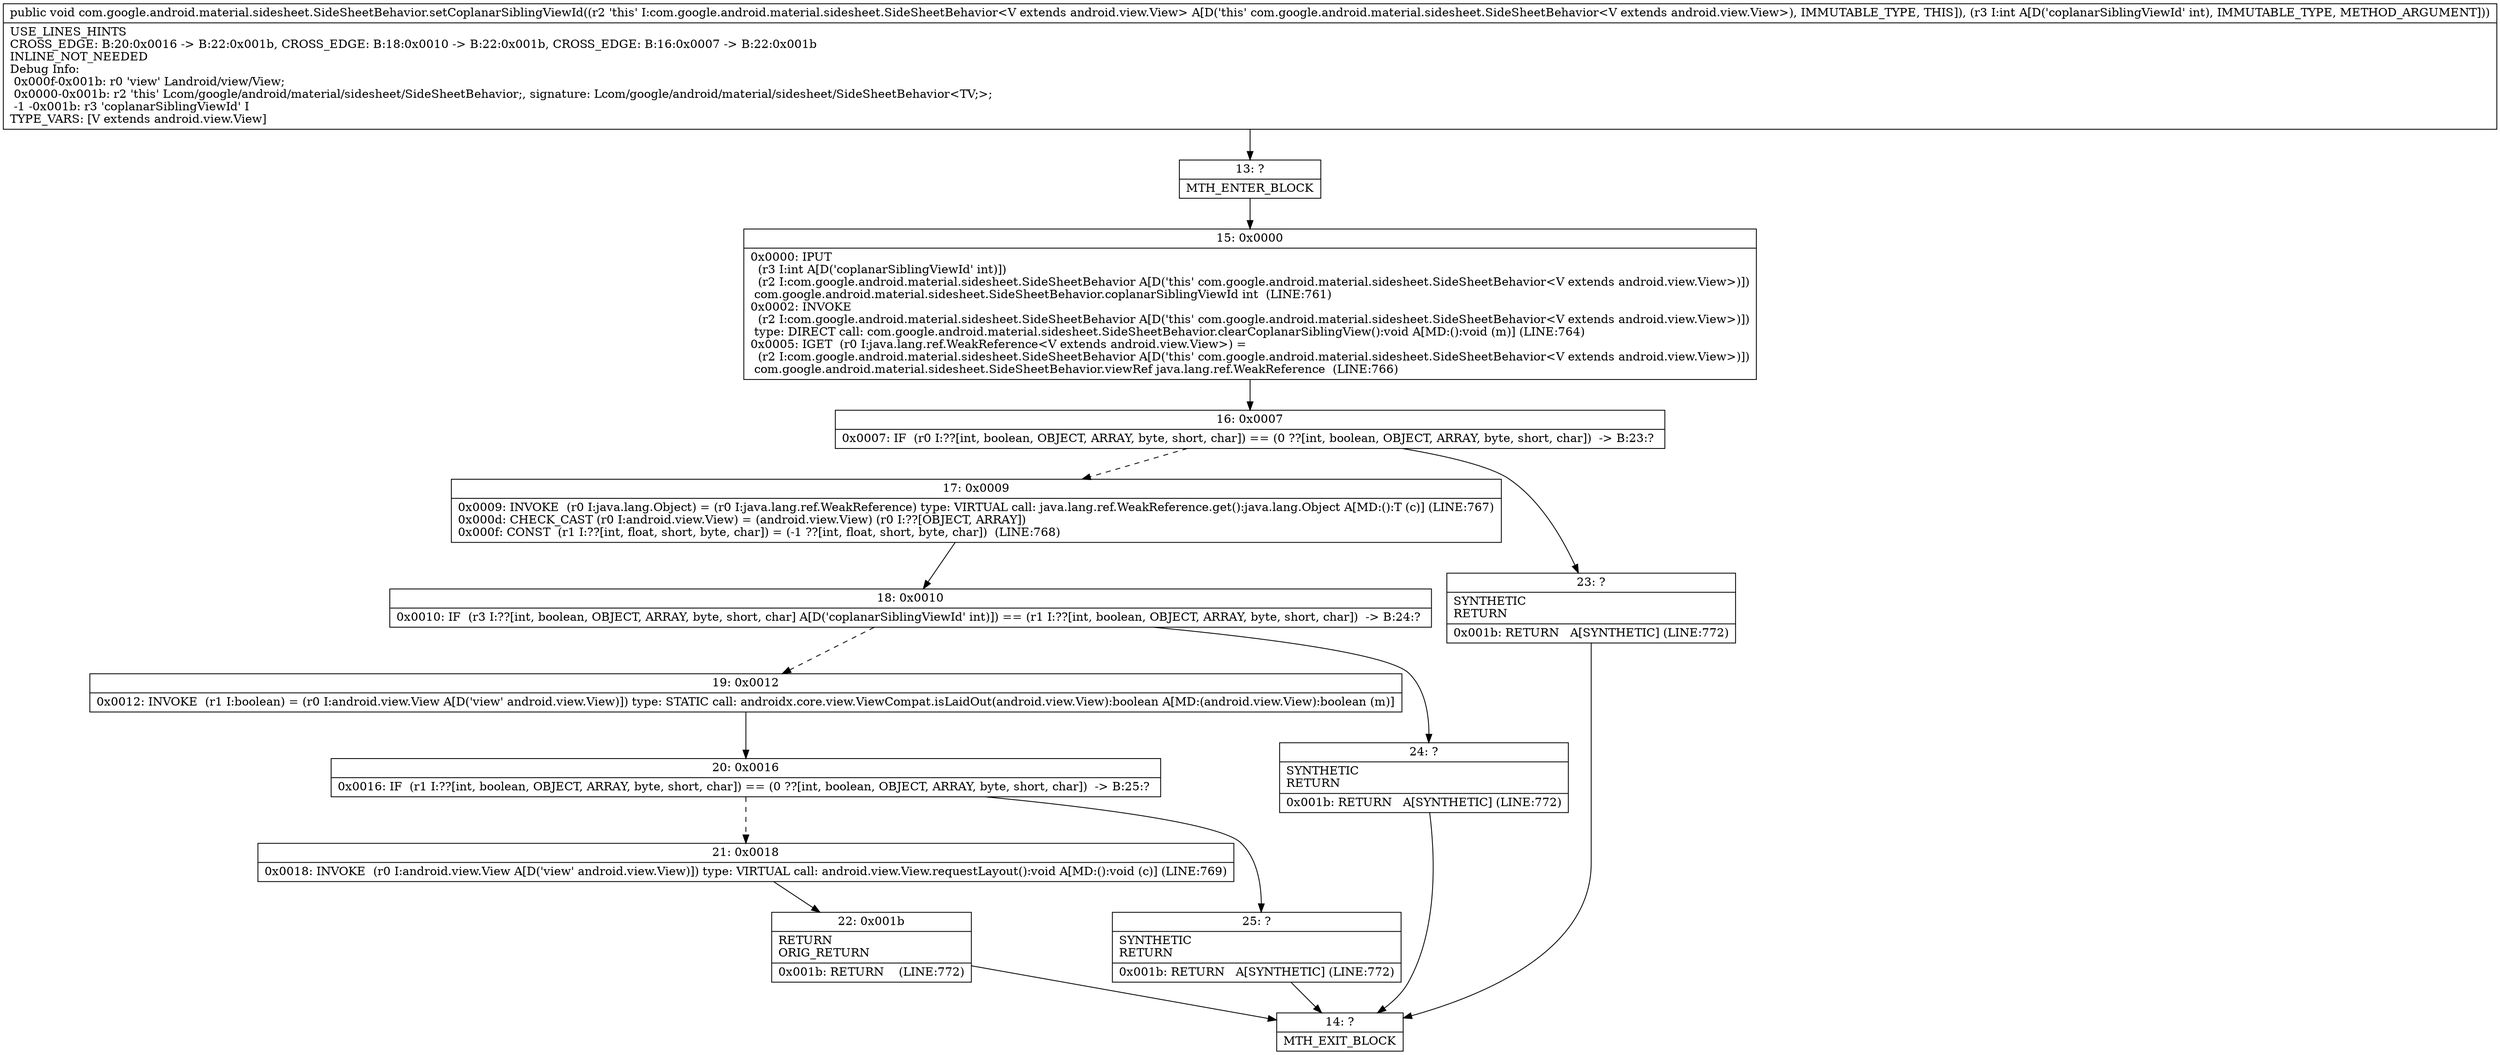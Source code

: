 digraph "CFG forcom.google.android.material.sidesheet.SideSheetBehavior.setCoplanarSiblingViewId(I)V" {
Node_13 [shape=record,label="{13\:\ ?|MTH_ENTER_BLOCK\l}"];
Node_15 [shape=record,label="{15\:\ 0x0000|0x0000: IPUT  \l  (r3 I:int A[D('coplanarSiblingViewId' int)])\l  (r2 I:com.google.android.material.sidesheet.SideSheetBehavior A[D('this' com.google.android.material.sidesheet.SideSheetBehavior\<V extends android.view.View\>)])\l com.google.android.material.sidesheet.SideSheetBehavior.coplanarSiblingViewId int  (LINE:761)\l0x0002: INVOKE  \l  (r2 I:com.google.android.material.sidesheet.SideSheetBehavior A[D('this' com.google.android.material.sidesheet.SideSheetBehavior\<V extends android.view.View\>)])\l type: DIRECT call: com.google.android.material.sidesheet.SideSheetBehavior.clearCoplanarSiblingView():void A[MD:():void (m)] (LINE:764)\l0x0005: IGET  (r0 I:java.lang.ref.WeakReference\<V extends android.view.View\>) = \l  (r2 I:com.google.android.material.sidesheet.SideSheetBehavior A[D('this' com.google.android.material.sidesheet.SideSheetBehavior\<V extends android.view.View\>)])\l com.google.android.material.sidesheet.SideSheetBehavior.viewRef java.lang.ref.WeakReference  (LINE:766)\l}"];
Node_16 [shape=record,label="{16\:\ 0x0007|0x0007: IF  (r0 I:??[int, boolean, OBJECT, ARRAY, byte, short, char]) == (0 ??[int, boolean, OBJECT, ARRAY, byte, short, char])  \-\> B:23:? \l}"];
Node_17 [shape=record,label="{17\:\ 0x0009|0x0009: INVOKE  (r0 I:java.lang.Object) = (r0 I:java.lang.ref.WeakReference) type: VIRTUAL call: java.lang.ref.WeakReference.get():java.lang.Object A[MD:():T (c)] (LINE:767)\l0x000d: CHECK_CAST (r0 I:android.view.View) = (android.view.View) (r0 I:??[OBJECT, ARRAY]) \l0x000f: CONST  (r1 I:??[int, float, short, byte, char]) = (\-1 ??[int, float, short, byte, char])  (LINE:768)\l}"];
Node_18 [shape=record,label="{18\:\ 0x0010|0x0010: IF  (r3 I:??[int, boolean, OBJECT, ARRAY, byte, short, char] A[D('coplanarSiblingViewId' int)]) == (r1 I:??[int, boolean, OBJECT, ARRAY, byte, short, char])  \-\> B:24:? \l}"];
Node_19 [shape=record,label="{19\:\ 0x0012|0x0012: INVOKE  (r1 I:boolean) = (r0 I:android.view.View A[D('view' android.view.View)]) type: STATIC call: androidx.core.view.ViewCompat.isLaidOut(android.view.View):boolean A[MD:(android.view.View):boolean (m)]\l}"];
Node_20 [shape=record,label="{20\:\ 0x0016|0x0016: IF  (r1 I:??[int, boolean, OBJECT, ARRAY, byte, short, char]) == (0 ??[int, boolean, OBJECT, ARRAY, byte, short, char])  \-\> B:25:? \l}"];
Node_21 [shape=record,label="{21\:\ 0x0018|0x0018: INVOKE  (r0 I:android.view.View A[D('view' android.view.View)]) type: VIRTUAL call: android.view.View.requestLayout():void A[MD:():void (c)] (LINE:769)\l}"];
Node_22 [shape=record,label="{22\:\ 0x001b|RETURN\lORIG_RETURN\l|0x001b: RETURN    (LINE:772)\l}"];
Node_14 [shape=record,label="{14\:\ ?|MTH_EXIT_BLOCK\l}"];
Node_25 [shape=record,label="{25\:\ ?|SYNTHETIC\lRETURN\l|0x001b: RETURN   A[SYNTHETIC] (LINE:772)\l}"];
Node_24 [shape=record,label="{24\:\ ?|SYNTHETIC\lRETURN\l|0x001b: RETURN   A[SYNTHETIC] (LINE:772)\l}"];
Node_23 [shape=record,label="{23\:\ ?|SYNTHETIC\lRETURN\l|0x001b: RETURN   A[SYNTHETIC] (LINE:772)\l}"];
MethodNode[shape=record,label="{public void com.google.android.material.sidesheet.SideSheetBehavior.setCoplanarSiblingViewId((r2 'this' I:com.google.android.material.sidesheet.SideSheetBehavior\<V extends android.view.View\> A[D('this' com.google.android.material.sidesheet.SideSheetBehavior\<V extends android.view.View\>), IMMUTABLE_TYPE, THIS]), (r3 I:int A[D('coplanarSiblingViewId' int), IMMUTABLE_TYPE, METHOD_ARGUMENT]))  | USE_LINES_HINTS\lCROSS_EDGE: B:20:0x0016 \-\> B:22:0x001b, CROSS_EDGE: B:18:0x0010 \-\> B:22:0x001b, CROSS_EDGE: B:16:0x0007 \-\> B:22:0x001b\lINLINE_NOT_NEEDED\lDebug Info:\l  0x000f\-0x001b: r0 'view' Landroid\/view\/View;\l  0x0000\-0x001b: r2 'this' Lcom\/google\/android\/material\/sidesheet\/SideSheetBehavior;, signature: Lcom\/google\/android\/material\/sidesheet\/SideSheetBehavior\<TV;\>;\l  \-1 \-0x001b: r3 'coplanarSiblingViewId' I\lTYPE_VARS: [V extends android.view.View]\l}"];
MethodNode -> Node_13;Node_13 -> Node_15;
Node_15 -> Node_16;
Node_16 -> Node_17[style=dashed];
Node_16 -> Node_23;
Node_17 -> Node_18;
Node_18 -> Node_19[style=dashed];
Node_18 -> Node_24;
Node_19 -> Node_20;
Node_20 -> Node_21[style=dashed];
Node_20 -> Node_25;
Node_21 -> Node_22;
Node_22 -> Node_14;
Node_25 -> Node_14;
Node_24 -> Node_14;
Node_23 -> Node_14;
}

